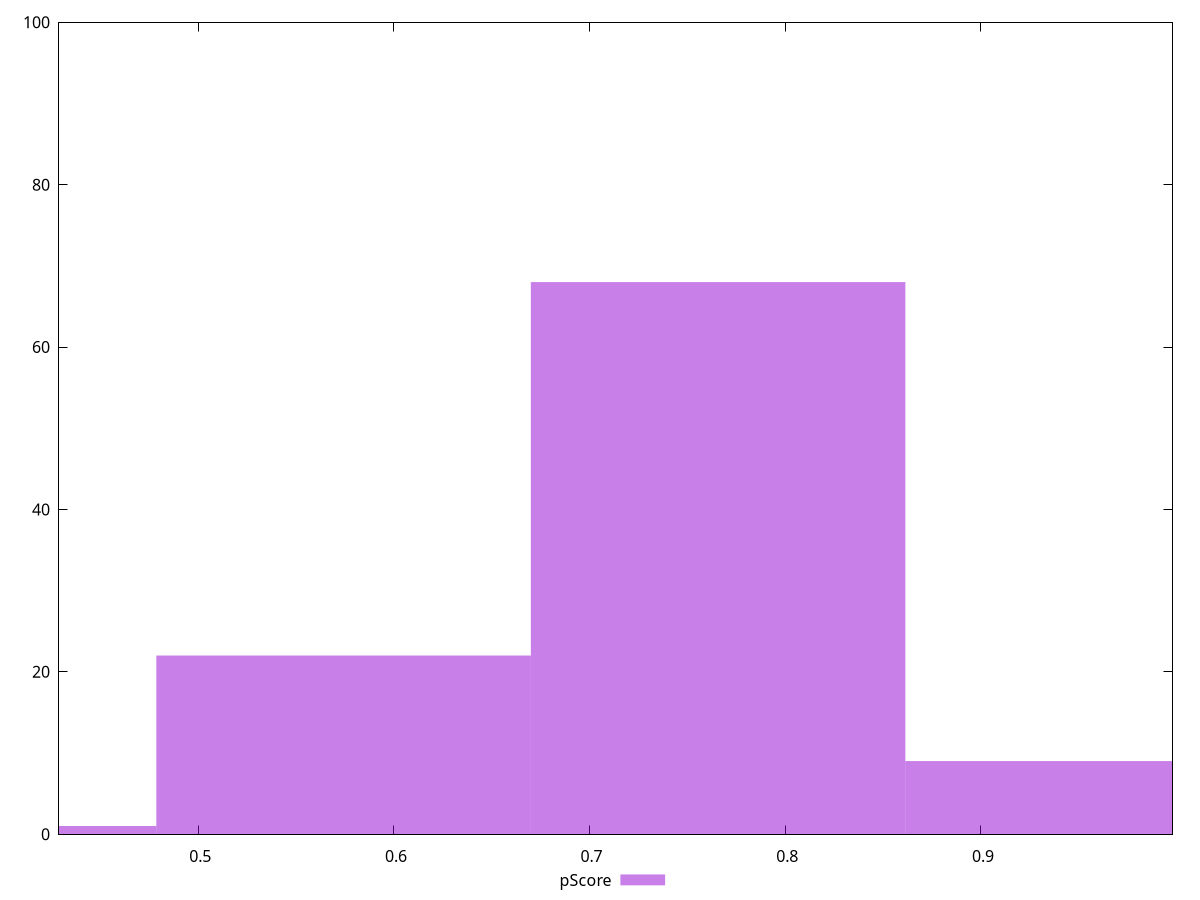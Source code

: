 reset

$pScore <<EOF
0.9570780027446271 9
0.7656624021957017 68
0.5742468016467763 22
0.38283120109785085 1
EOF

set key outside below
set boxwidth 0.19141560054892542
set xrange [0.4287983643986946:0.9979120669640573]
set yrange [0:100]
set trange [0:100]
set style fill transparent solid 0.5 noborder
set terminal svg size 640, 490 enhanced background rgb 'white'
set output "report/report_00029_2021-02-24T13-36-40.390Z/bootup-time/samples/music/pScore/histogram.svg"

plot $pScore title "pScore" with boxes

reset
